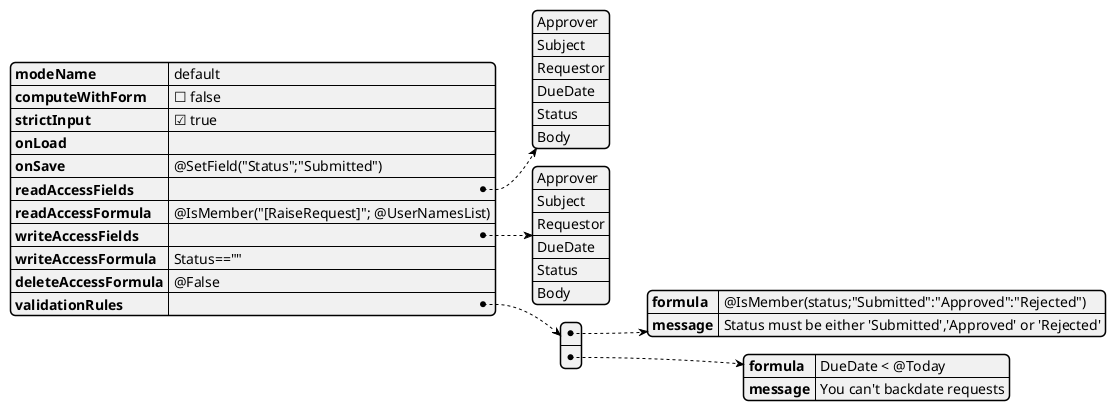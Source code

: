 @startjson
{
    "modeName": "default",
    "computeWithForm": false,
    "strictInput": true,
    "onLoad": "",
    "onSave": "@SetField(\"Status\";\"Submitted\")",
    "readAccessFields":  [ "Approver", "Subject", "Requestor", "DueDate", "Status", "Body" ],
    "readAccessFormula": "@IsMember(\"[RaiseRequest]\"; @UserNamesList)",
    "writeAccessFields": [ "Approver", "Subject", "Requestor", "DueDate", "Status", "Body" ],
    "writeAccessFormula": "Status==\"\"",
    "deleteAccessFormula": "@False",
    "validationRules": [
        {
            "formula": "@IsMember(status;\"Submitted\":\"Approved\":\"Rejected\")",
            "message": "Status must be either 'Submitted','Approved' or 'Rejected'"
        },
        {
            "formula": "DueDate < @Today",
            "message": "You can't backdate requests"
        }
    ]
}
@endjson